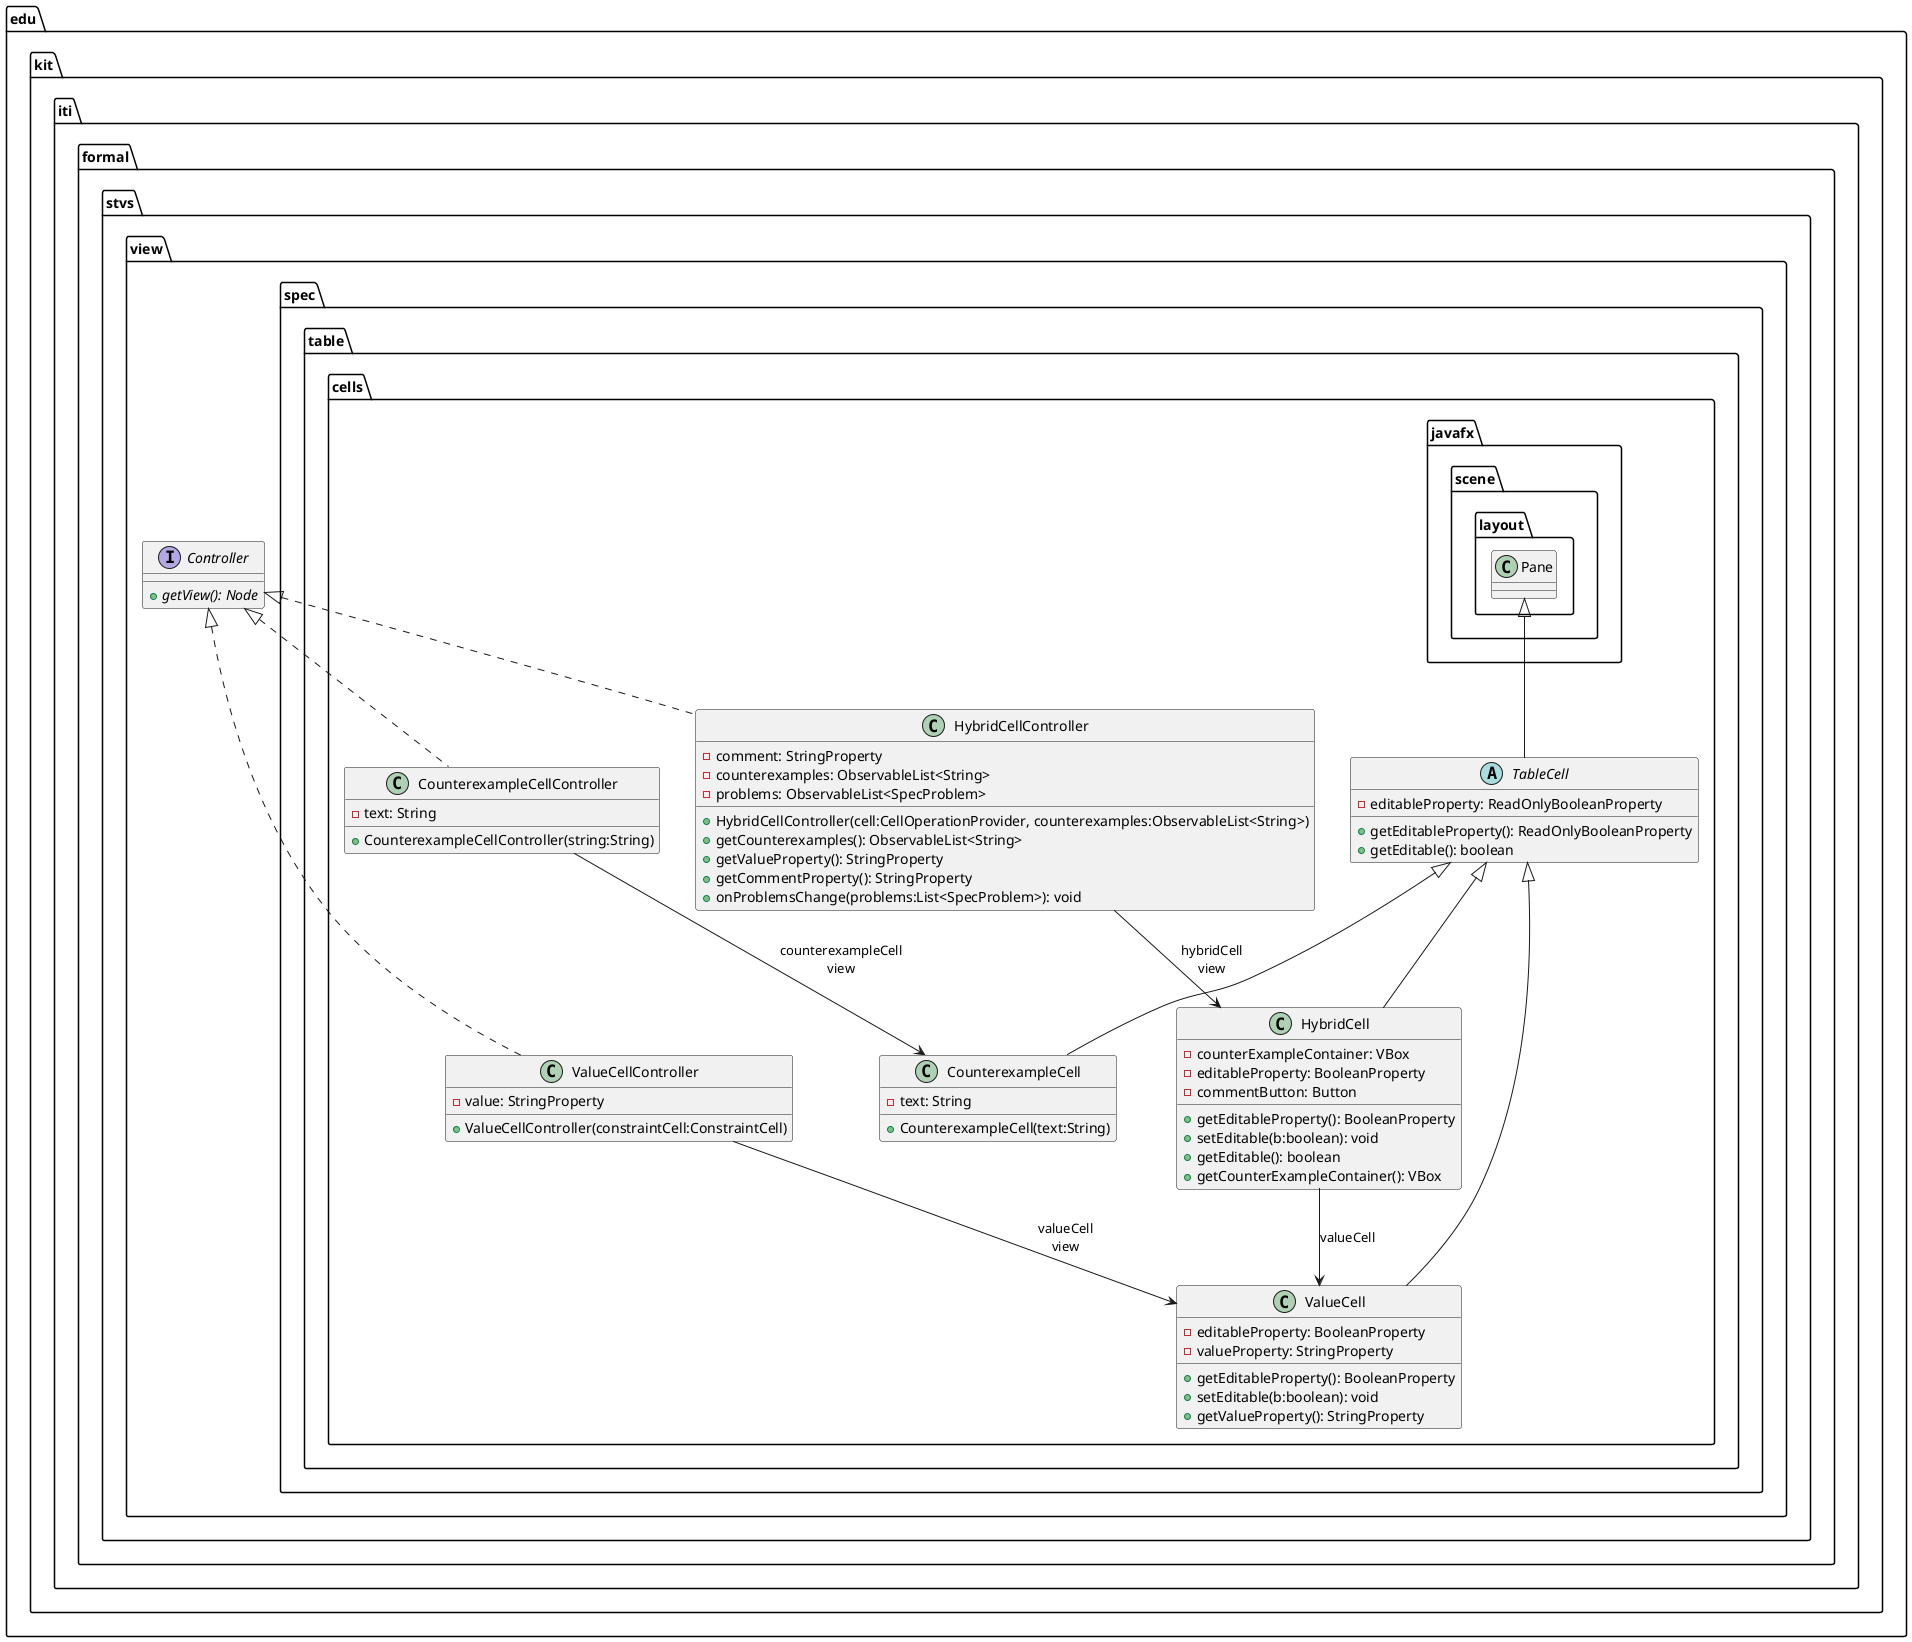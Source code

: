 @startuml

    namespace edu.kit.iti.formal.stvs.view.spec.table.cells {

        class ValueCell {
            -editableProperty: BooleanProperty
            -valueProperty: StringProperty
            +getEditableProperty(): BooleanProperty
            +setEditable(b:boolean): void
            +getValueProperty(): StringProperty
        }

        class HybridCellController {
            -comment: StringProperty
            -counterexamples: ObservableList<String>
            -problems: ObservableList<SpecProblem>
            +HybridCellController(cell:CellOperationProvider, counterexamples:ObservableList<String>)
            +getCounterexamples(): ObservableList<String>
            +getValueProperty(): StringProperty
            +getCommentProperty(): StringProperty
            +onProblemsChange(problems:List<SpecProblem>): void
        }

        abstract class TableCell {
            -editableProperty: ReadOnlyBooleanProperty
            +getEditableProperty(): ReadOnlyBooleanProperty
            +getEditable(): boolean
        }

        class ValueCellController {
            -value: StringProperty
            +ValueCellController(constraintCell:ConstraintCell)
        }

        class CounterexampleCellController {
            -text: String
            +CounterexampleCellController(string:String)
        }

        class HybridCell {
            -counterExampleContainer: VBox
            -editableProperty: BooleanProperty
            -commentButton: Button
            +getEditableProperty(): BooleanProperty
            +setEditable(b:boolean): void
            +getEditable(): boolean
            +getCounterExampleContainer(): VBox
        }

        class CounterexampleCell {
            -text: String
            +CounterexampleCell(text:String)
        }

        TableCell <|-- ValueCell

        interface edu.kit.iti.formal.stvs.view.Controller {
            {abstract} +getView(): Node
        }
        edu.kit.iti.formal.stvs.view.Controller <|.. HybridCellController

        class javafx.scene.layout.Pane
        javafx.scene.layout.Pane <|-- TableCell

        edu.kit.iti.formal.stvs.view.Controller <|.. ValueCellController

        edu.kit.iti.formal.stvs.view.Controller <|.. CounterexampleCellController

        TableCell <|-- HybridCell

        TableCell <|-- CounterexampleCell

        HybridCellController --> HybridCell: hybridCell\nview

        ValueCellController --> ValueCell: valueCell\nview

        CounterexampleCellController --> CounterexampleCell: counterexampleCell\nview

        HybridCell --> ValueCell: valueCell

    }

@enduml
